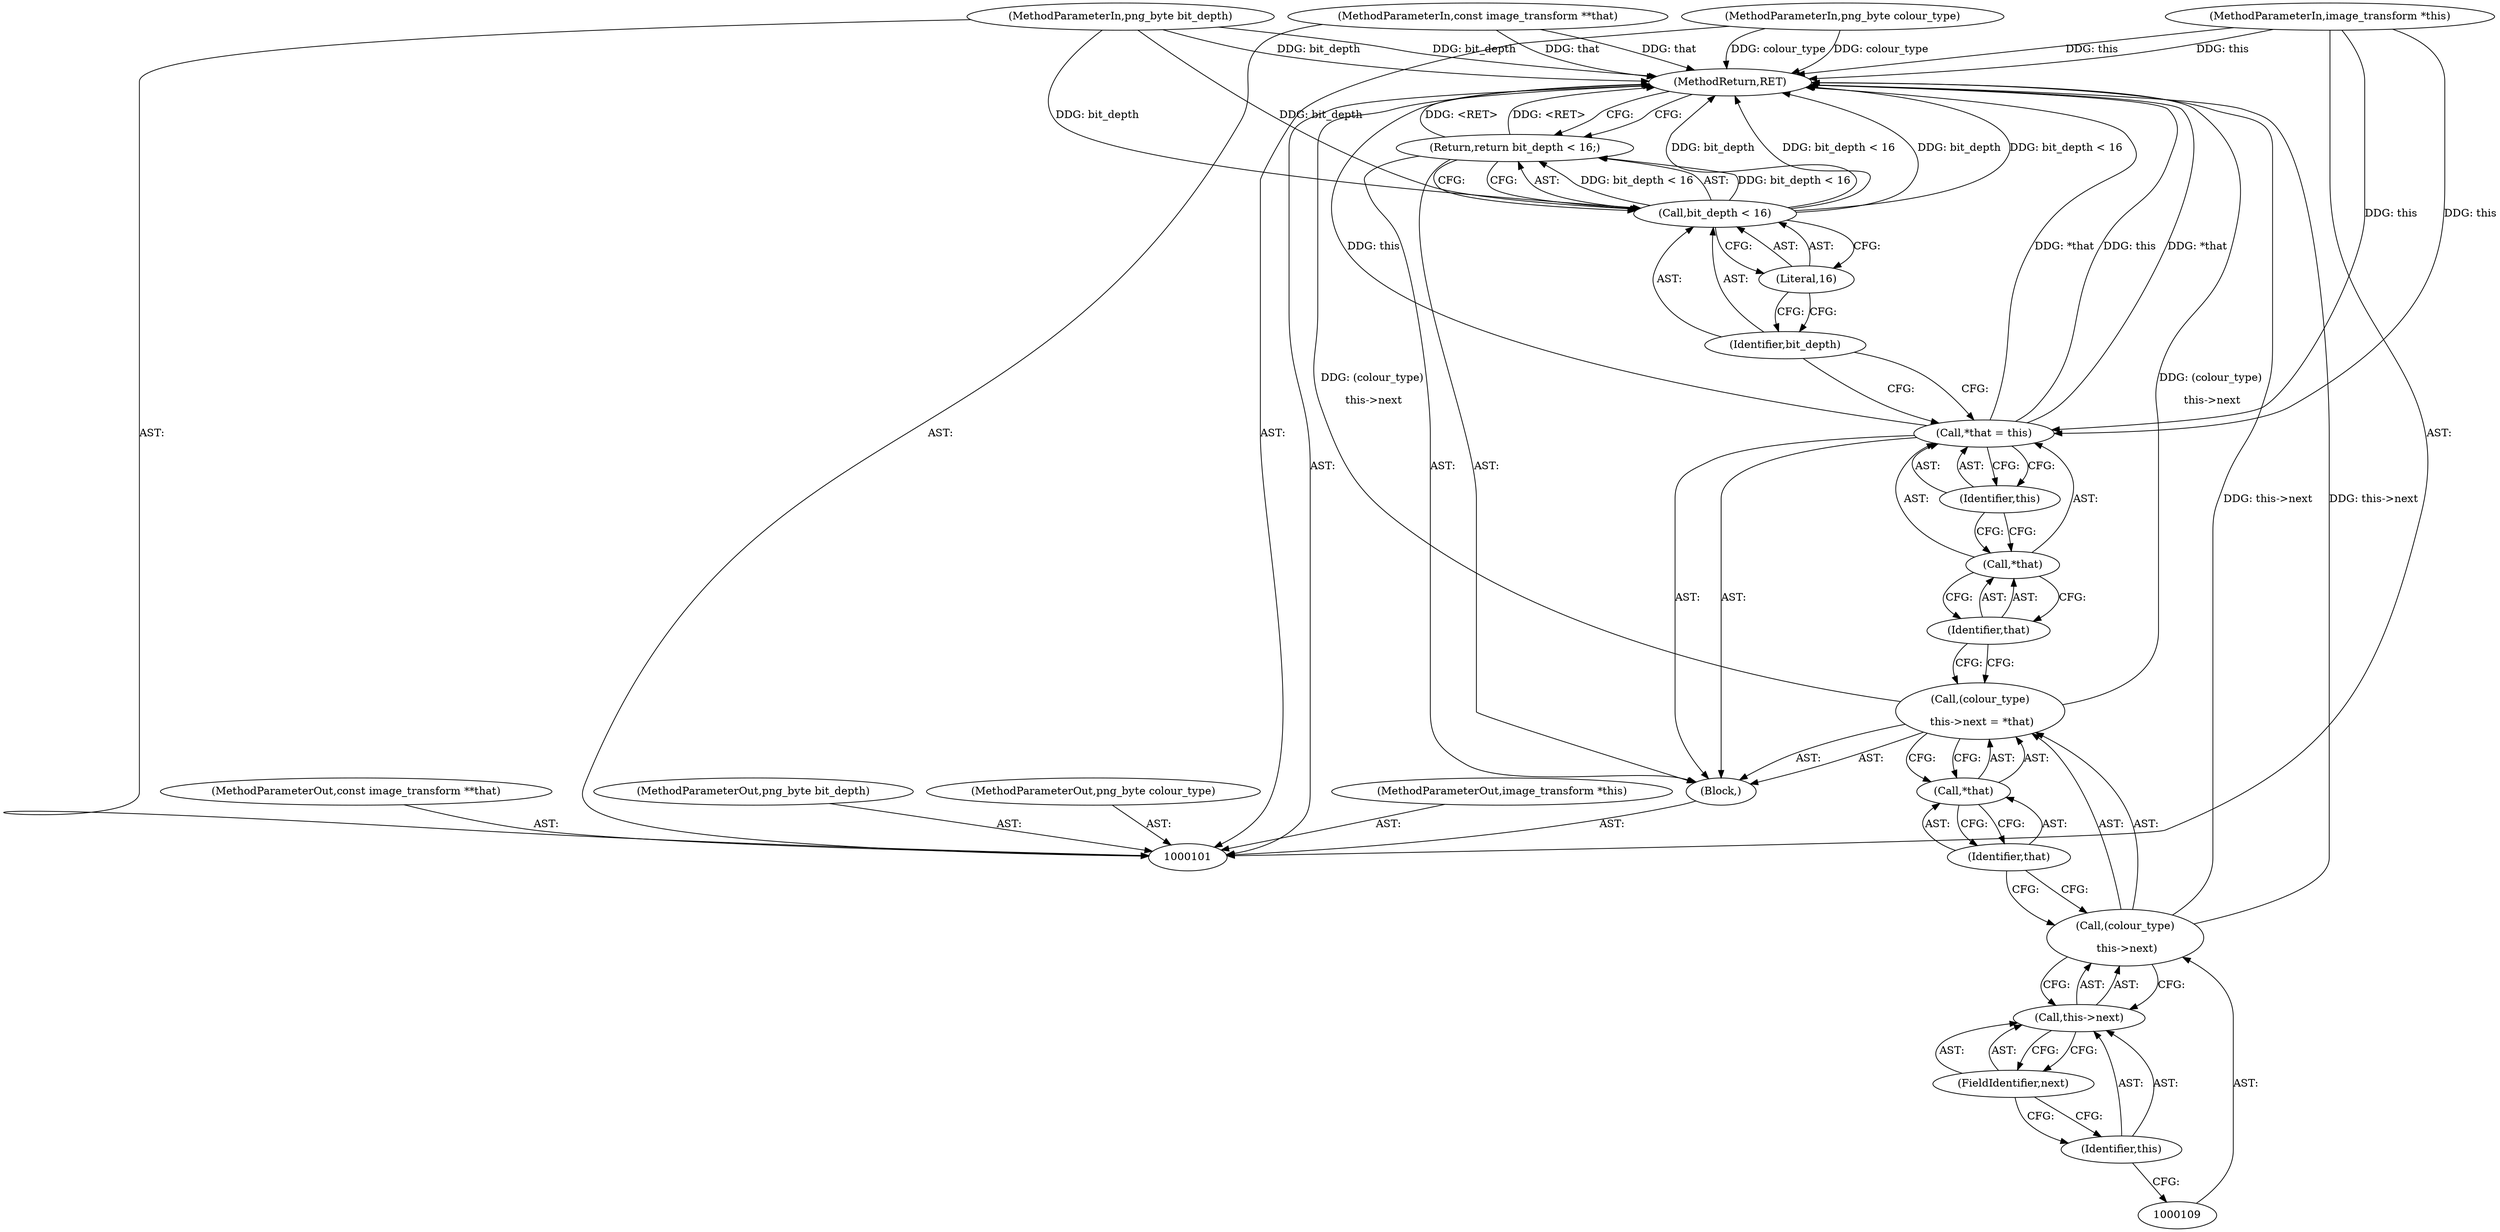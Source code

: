 digraph "0_Android_9d4853418ab2f754c2b63e091c29c5529b8b86ca_60" {
"1000123" [label="(MethodReturn,RET)"];
"1000102" [label="(MethodParameterIn,image_transform *this)"];
"1000154" [label="(MethodParameterOut,image_transform *this)"];
"1000119" [label="(Return,return bit_depth < 16;)"];
"1000122" [label="(Literal,16)"];
"1000120" [label="(Call,bit_depth < 16)"];
"1000121" [label="(Identifier,bit_depth)"];
"1000104" [label="(MethodParameterIn,png_byte colour_type)"];
"1000156" [label="(MethodParameterOut,png_byte colour_type)"];
"1000103" [label="(MethodParameterIn,const image_transform **that)"];
"1000155" [label="(MethodParameterOut,const image_transform **that)"];
"1000105" [label="(MethodParameterIn,png_byte bit_depth)"];
"1000157" [label="(MethodParameterOut,png_byte bit_depth)"];
"1000106" [label="(Block,)"];
"1000107" [label="(Call,(colour_type)\n \n this->next = *that)"];
"1000108" [label="(Call,(colour_type)\n \n this->next)"];
"1000110" [label="(Call,this->next)"];
"1000111" [label="(Identifier,this)"];
"1000113" [label="(Call,*that)"];
"1000114" [label="(Identifier,that)"];
"1000112" [label="(FieldIdentifier,next)"];
"1000115" [label="(Call,*that = this)"];
"1000116" [label="(Call,*that)"];
"1000117" [label="(Identifier,that)"];
"1000118" [label="(Identifier,this)"];
"1000123" -> "1000101"  [label="AST: "];
"1000123" -> "1000119"  [label="CFG: "];
"1000119" -> "1000123"  [label="DDG: <RET>"];
"1000107" -> "1000123"  [label="DDG: (colour_type)\n \n this->next"];
"1000104" -> "1000123"  [label="DDG: colour_type"];
"1000105" -> "1000123"  [label="DDG: bit_depth"];
"1000103" -> "1000123"  [label="DDG: that"];
"1000115" -> "1000123"  [label="DDG: this"];
"1000115" -> "1000123"  [label="DDG: *that"];
"1000102" -> "1000123"  [label="DDG: this"];
"1000120" -> "1000123"  [label="DDG: bit_depth"];
"1000120" -> "1000123"  [label="DDG: bit_depth < 16"];
"1000108" -> "1000123"  [label="DDG: this->next"];
"1000102" -> "1000101"  [label="AST: "];
"1000102" -> "1000123"  [label="DDG: this"];
"1000102" -> "1000115"  [label="DDG: this"];
"1000154" -> "1000101"  [label="AST: "];
"1000119" -> "1000106"  [label="AST: "];
"1000119" -> "1000120"  [label="CFG: "];
"1000120" -> "1000119"  [label="AST: "];
"1000123" -> "1000119"  [label="CFG: "];
"1000119" -> "1000123"  [label="DDG: <RET>"];
"1000120" -> "1000119"  [label="DDG: bit_depth < 16"];
"1000122" -> "1000120"  [label="AST: "];
"1000122" -> "1000121"  [label="CFG: "];
"1000120" -> "1000122"  [label="CFG: "];
"1000120" -> "1000119"  [label="AST: "];
"1000120" -> "1000122"  [label="CFG: "];
"1000121" -> "1000120"  [label="AST: "];
"1000122" -> "1000120"  [label="AST: "];
"1000119" -> "1000120"  [label="CFG: "];
"1000120" -> "1000123"  [label="DDG: bit_depth"];
"1000120" -> "1000123"  [label="DDG: bit_depth < 16"];
"1000120" -> "1000119"  [label="DDG: bit_depth < 16"];
"1000105" -> "1000120"  [label="DDG: bit_depth"];
"1000121" -> "1000120"  [label="AST: "];
"1000121" -> "1000115"  [label="CFG: "];
"1000122" -> "1000121"  [label="CFG: "];
"1000104" -> "1000101"  [label="AST: "];
"1000104" -> "1000123"  [label="DDG: colour_type"];
"1000156" -> "1000101"  [label="AST: "];
"1000103" -> "1000101"  [label="AST: "];
"1000103" -> "1000123"  [label="DDG: that"];
"1000155" -> "1000101"  [label="AST: "];
"1000105" -> "1000101"  [label="AST: "];
"1000105" -> "1000123"  [label="DDG: bit_depth"];
"1000105" -> "1000120"  [label="DDG: bit_depth"];
"1000157" -> "1000101"  [label="AST: "];
"1000106" -> "1000101"  [label="AST: "];
"1000107" -> "1000106"  [label="AST: "];
"1000115" -> "1000106"  [label="AST: "];
"1000119" -> "1000106"  [label="AST: "];
"1000107" -> "1000106"  [label="AST: "];
"1000107" -> "1000113"  [label="CFG: "];
"1000108" -> "1000107"  [label="AST: "];
"1000113" -> "1000107"  [label="AST: "];
"1000117" -> "1000107"  [label="CFG: "];
"1000107" -> "1000123"  [label="DDG: (colour_type)\n \n this->next"];
"1000108" -> "1000107"  [label="AST: "];
"1000108" -> "1000110"  [label="CFG: "];
"1000109" -> "1000108"  [label="AST: "];
"1000110" -> "1000108"  [label="AST: "];
"1000114" -> "1000108"  [label="CFG: "];
"1000108" -> "1000123"  [label="DDG: this->next"];
"1000110" -> "1000108"  [label="AST: "];
"1000110" -> "1000112"  [label="CFG: "];
"1000111" -> "1000110"  [label="AST: "];
"1000112" -> "1000110"  [label="AST: "];
"1000108" -> "1000110"  [label="CFG: "];
"1000111" -> "1000110"  [label="AST: "];
"1000111" -> "1000109"  [label="CFG: "];
"1000112" -> "1000111"  [label="CFG: "];
"1000113" -> "1000107"  [label="AST: "];
"1000113" -> "1000114"  [label="CFG: "];
"1000114" -> "1000113"  [label="AST: "];
"1000107" -> "1000113"  [label="CFG: "];
"1000114" -> "1000113"  [label="AST: "];
"1000114" -> "1000108"  [label="CFG: "];
"1000113" -> "1000114"  [label="CFG: "];
"1000112" -> "1000110"  [label="AST: "];
"1000112" -> "1000111"  [label="CFG: "];
"1000110" -> "1000112"  [label="CFG: "];
"1000115" -> "1000106"  [label="AST: "];
"1000115" -> "1000118"  [label="CFG: "];
"1000116" -> "1000115"  [label="AST: "];
"1000118" -> "1000115"  [label="AST: "];
"1000121" -> "1000115"  [label="CFG: "];
"1000115" -> "1000123"  [label="DDG: this"];
"1000115" -> "1000123"  [label="DDG: *that"];
"1000102" -> "1000115"  [label="DDG: this"];
"1000116" -> "1000115"  [label="AST: "];
"1000116" -> "1000117"  [label="CFG: "];
"1000117" -> "1000116"  [label="AST: "];
"1000118" -> "1000116"  [label="CFG: "];
"1000117" -> "1000116"  [label="AST: "];
"1000117" -> "1000107"  [label="CFG: "];
"1000116" -> "1000117"  [label="CFG: "];
"1000118" -> "1000115"  [label="AST: "];
"1000118" -> "1000116"  [label="CFG: "];
"1000115" -> "1000118"  [label="CFG: "];
}

